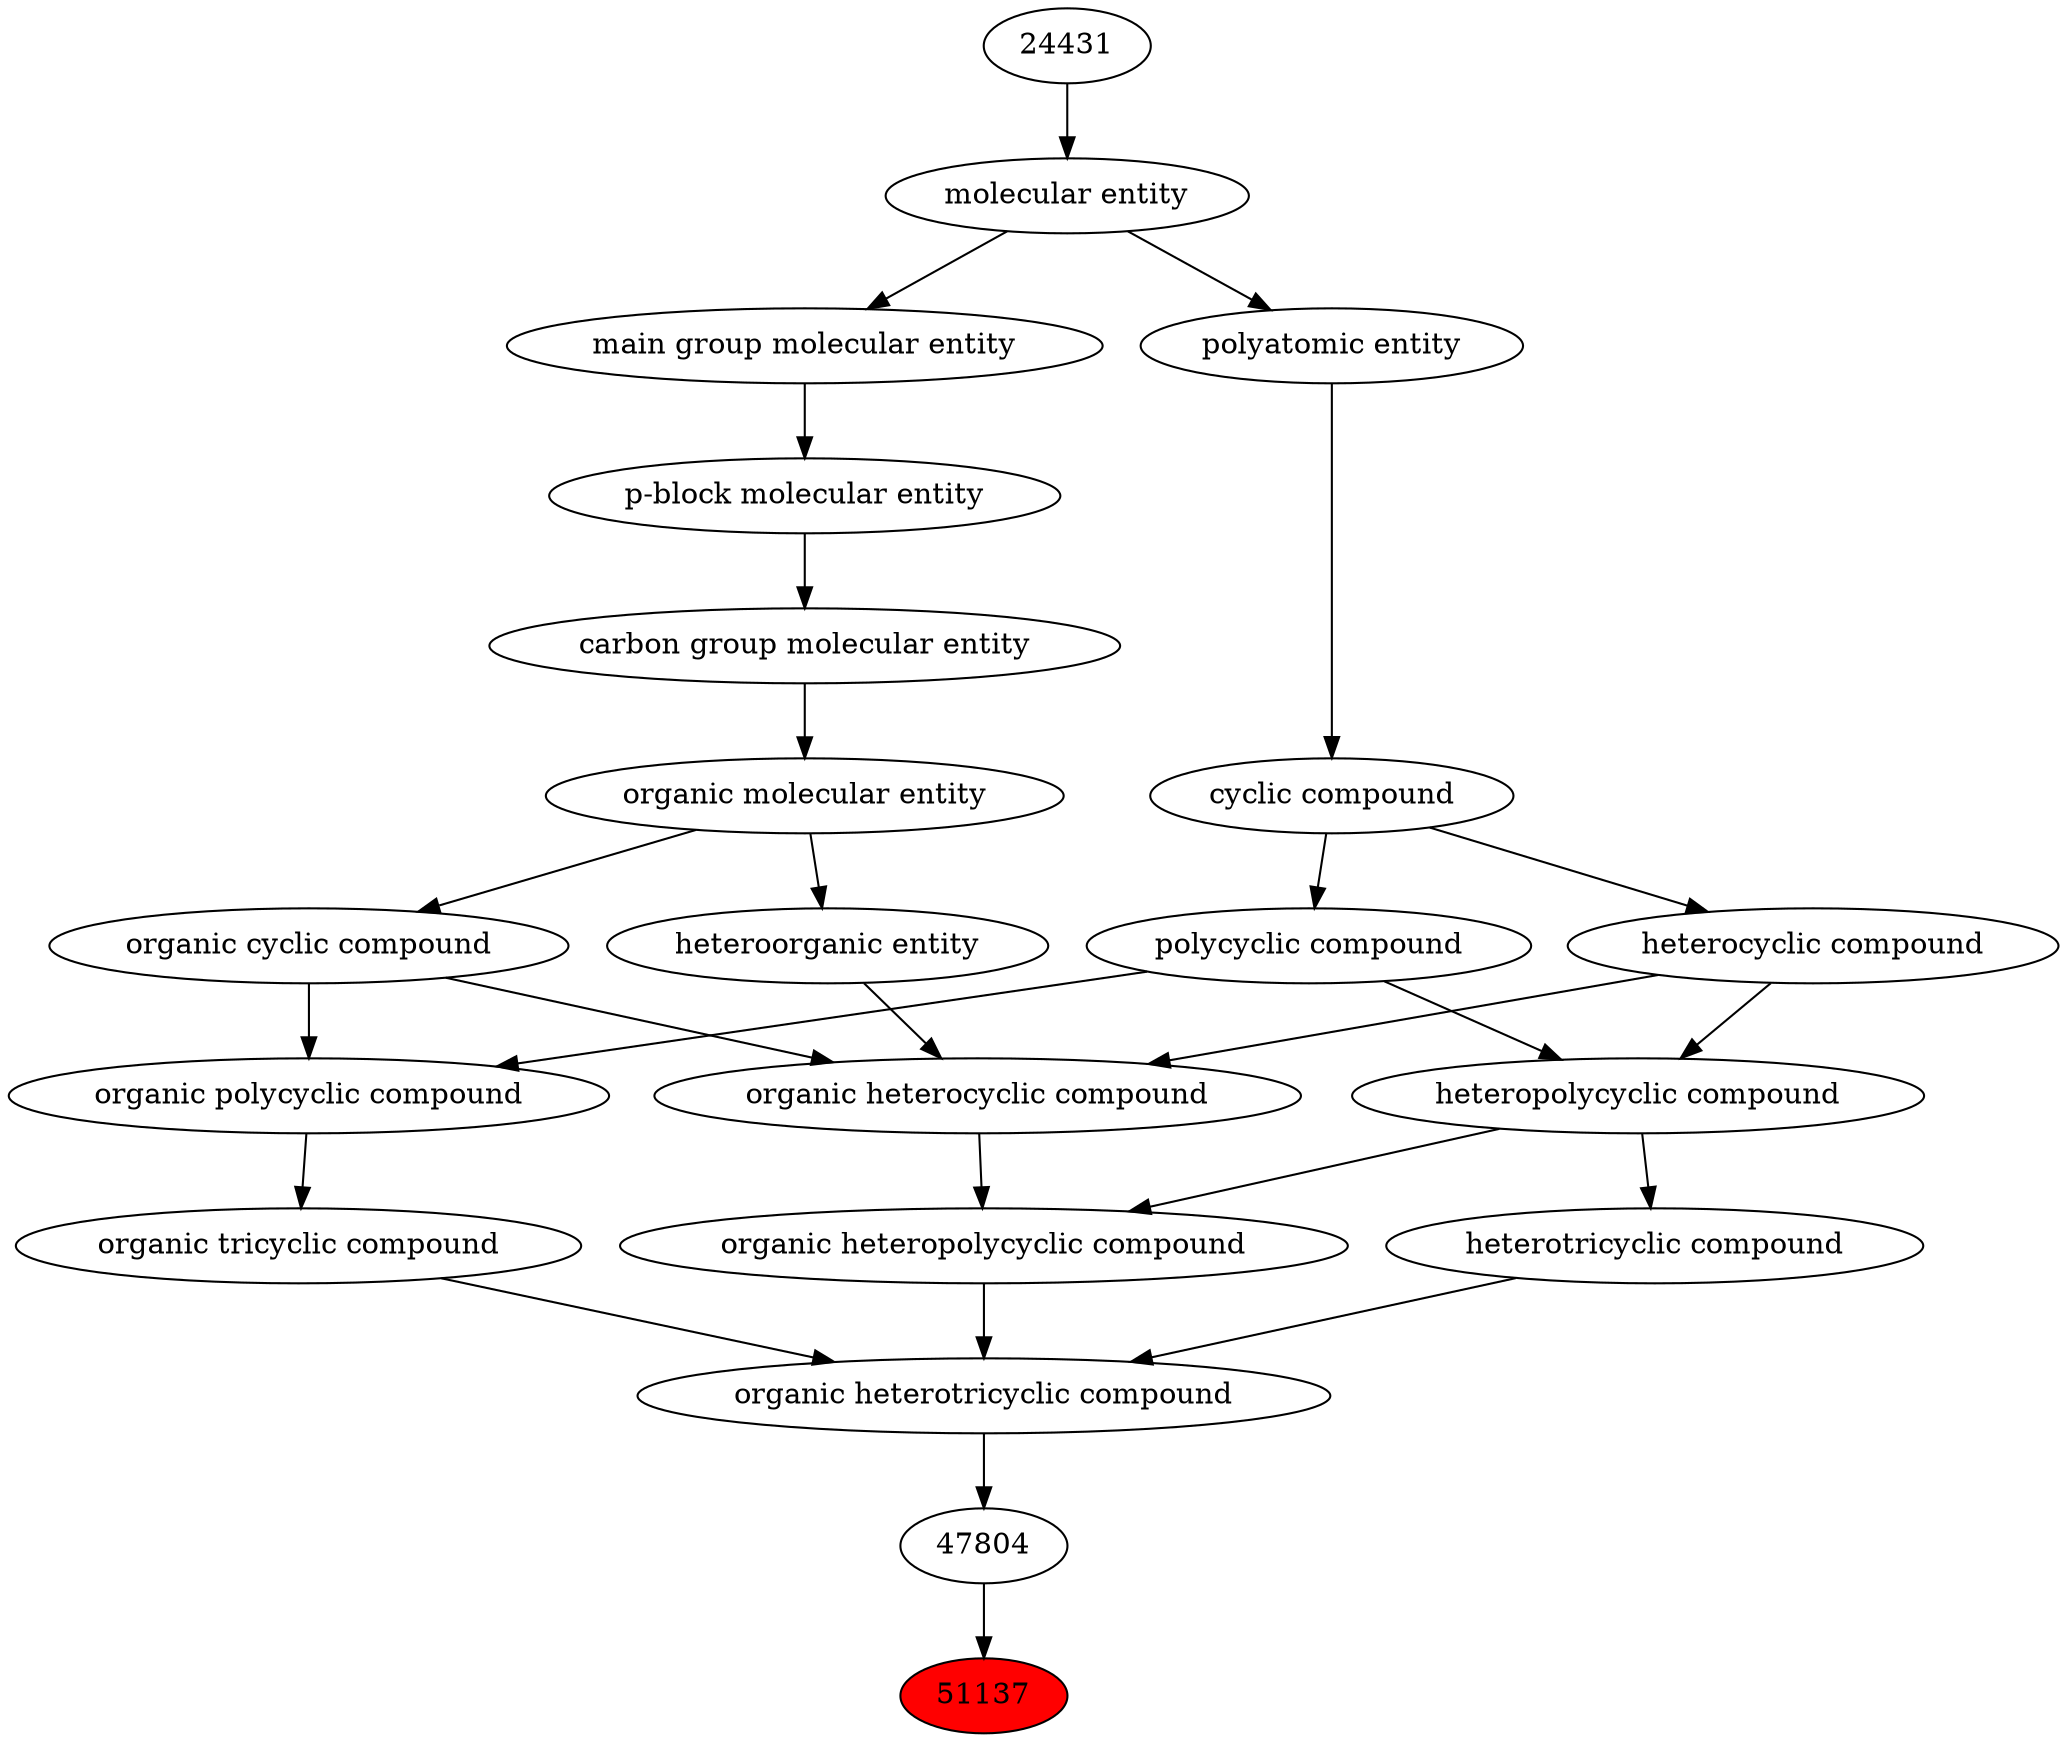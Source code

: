 digraph tree{ 
51137 [label="51137" fillcolor=red style=filled]
47804 -> 51137
47804 [label="47804"]
26979 -> 47804
26979 [label="organic heterotricyclic compound"]
38166 -> 26979
36688 -> 26979
51959 -> 26979
38166 [label="organic heteropolycyclic compound"]
24532 -> 38166
33671 -> 38166
36688 [label="heterotricyclic compound"]
33671 -> 36688
51959 [label="organic tricyclic compound"]
51958 -> 51959
24532 [label="organic heterocyclic compound"]
33285 -> 24532
33832 -> 24532
5686 -> 24532
33671 [label="heteropolycyclic compound"]
5686 -> 33671
33635 -> 33671
51958 [label="organic polycyclic compound"]
33832 -> 51958
33635 -> 51958
33285 [label="heteroorganic entity"]
50860 -> 33285
33832 [label="organic cyclic compound"]
50860 -> 33832
5686 [label="heterocyclic compound"]
33595 -> 5686
33635 [label="polycyclic compound"]
33595 -> 33635
50860 [label="organic molecular entity"]
33582 -> 50860
33595 [label="cyclic compound"]
36357 -> 33595
33582 [label="carbon group molecular entity"]
33675 -> 33582
36357 [label="polyatomic entity"]
23367 -> 36357
33675 [label="p-block molecular entity"]
33579 -> 33675
23367 [label="molecular entity"]
24431 -> 23367
33579 [label="main group molecular entity"]
23367 -> 33579
24431 [label="24431"]
}